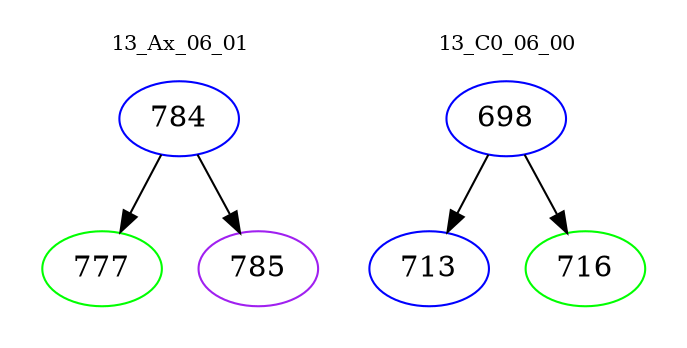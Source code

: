 digraph{
subgraph cluster_0 {
color = white
label = "13_Ax_06_01";
fontsize=10;
T0_784 [label="784", color="blue"]
T0_784 -> T0_777 [color="black"]
T0_777 [label="777", color="green"]
T0_784 -> T0_785 [color="black"]
T0_785 [label="785", color="purple"]
}
subgraph cluster_1 {
color = white
label = "13_C0_06_00";
fontsize=10;
T1_698 [label="698", color="blue"]
T1_698 -> T1_713 [color="black"]
T1_713 [label="713", color="blue"]
T1_698 -> T1_716 [color="black"]
T1_716 [label="716", color="green"]
}
}
